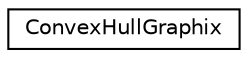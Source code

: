 digraph "Graphical Class Hierarchy"
{
  edge [fontname="Helvetica",fontsize="10",labelfontname="Helvetica",labelfontsize="10"];
  node [fontname="Helvetica",fontsize="10",shape=record];
  rankdir="LR";
  Node0 [label="ConvexHullGraphix",height=0.2,width=0.4,color="black", fillcolor="white", style="filled",URL="$classConvexHullGraphix.html",tooltip="Class for Visualization. "];
}
